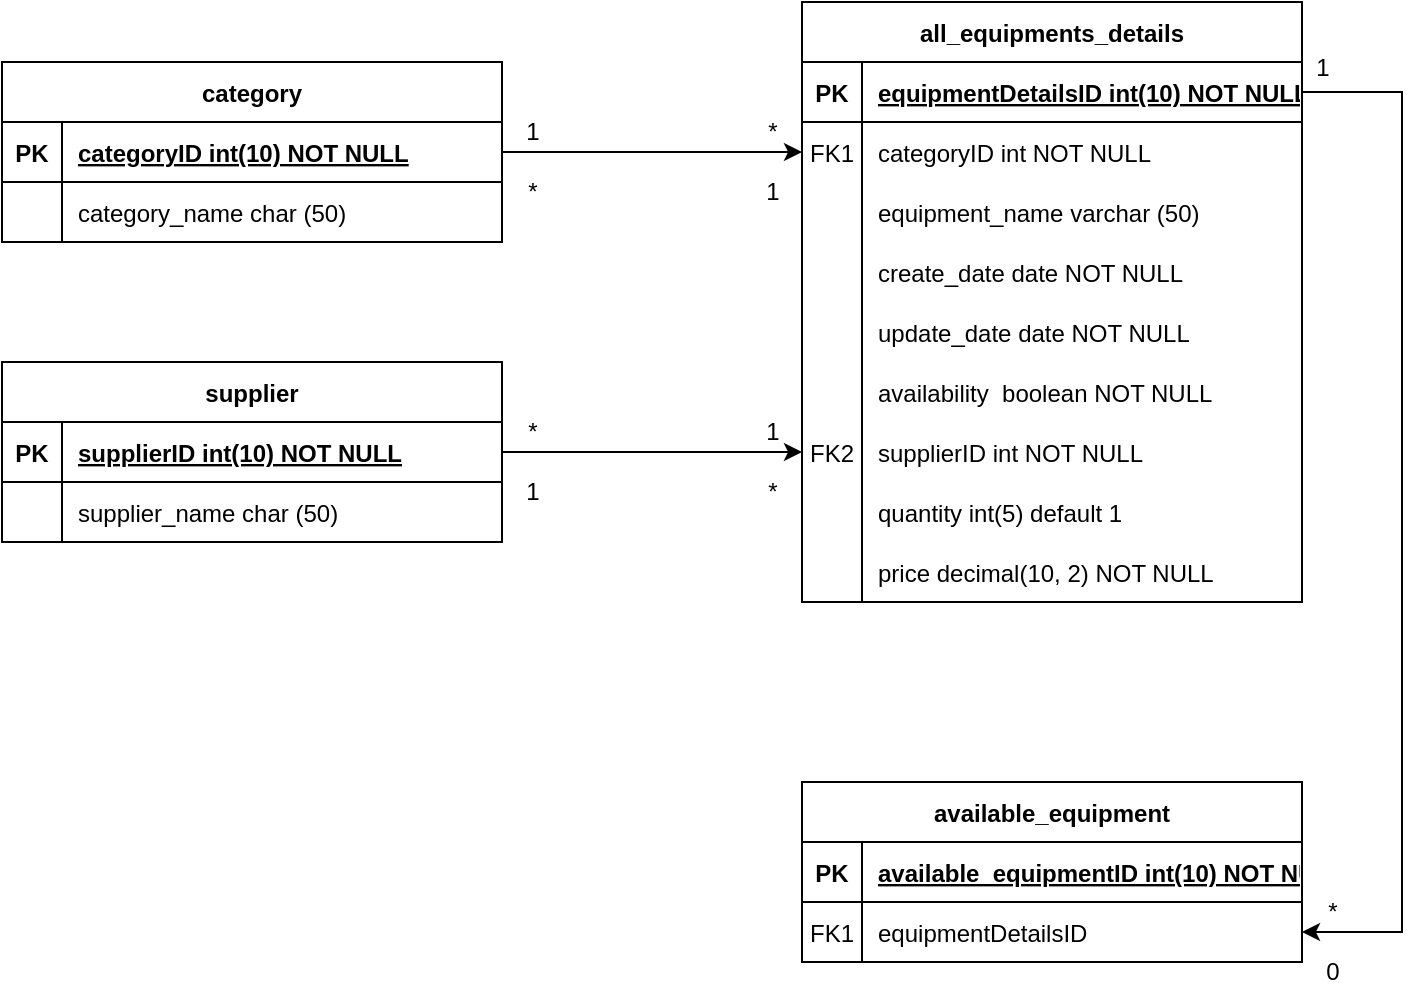<mxfile version="22.0.3" type="github">
  <diagram id="R2lEEEUBdFMjLlhIrx00" name="Page-1">
    <mxGraphModel dx="1799" dy="1227" grid="1" gridSize="10" guides="1" tooltips="1" connect="1" arrows="1" fold="1" page="1" pageScale="1" pageWidth="850" pageHeight="1100" math="0" shadow="0" extFonts="Permanent Marker^https://fonts.googleapis.com/css?family=Permanent+Marker">
      <root>
        <mxCell id="0" />
        <mxCell id="1" parent="0" />
        <mxCell id="yoo4tb2gtprpuoO6KkAS-55" value="category" style="shape=table;startSize=30;container=1;collapsible=1;childLayout=tableLayout;fixedRows=1;rowLines=0;fontStyle=1;align=center;resizeLast=1;" vertex="1" parent="1">
          <mxGeometry x="-810" y="160" width="250" height="90" as="geometry" />
        </mxCell>
        <mxCell id="yoo4tb2gtprpuoO6KkAS-56" value="" style="shape=partialRectangle;collapsible=0;dropTarget=0;pointerEvents=0;fillColor=none;points=[[0,0.5],[1,0.5]];portConstraint=eastwest;top=0;left=0;right=0;bottom=1;" vertex="1" parent="yoo4tb2gtprpuoO6KkAS-55">
          <mxGeometry y="30" width="250" height="30" as="geometry" />
        </mxCell>
        <mxCell id="yoo4tb2gtprpuoO6KkAS-57" value="PK" style="shape=partialRectangle;overflow=hidden;connectable=0;fillColor=none;top=0;left=0;bottom=0;right=0;fontStyle=1;" vertex="1" parent="yoo4tb2gtprpuoO6KkAS-56">
          <mxGeometry width="30" height="30" as="geometry">
            <mxRectangle width="30" height="30" as="alternateBounds" />
          </mxGeometry>
        </mxCell>
        <mxCell id="yoo4tb2gtprpuoO6KkAS-58" value="categoryID int(10) NOT NULL " style="shape=partialRectangle;overflow=hidden;connectable=0;fillColor=none;top=0;left=0;bottom=0;right=0;align=left;spacingLeft=6;fontStyle=5;" vertex="1" parent="yoo4tb2gtprpuoO6KkAS-56">
          <mxGeometry x="30" width="220" height="30" as="geometry">
            <mxRectangle width="220" height="30" as="alternateBounds" />
          </mxGeometry>
        </mxCell>
        <mxCell id="yoo4tb2gtprpuoO6KkAS-62" value="" style="shape=partialRectangle;collapsible=0;dropTarget=0;pointerEvents=0;fillColor=none;points=[[0,0.5],[1,0.5]];portConstraint=eastwest;top=0;left=0;right=0;bottom=0;" vertex="1" parent="yoo4tb2gtprpuoO6KkAS-55">
          <mxGeometry y="60" width="250" height="30" as="geometry" />
        </mxCell>
        <mxCell id="yoo4tb2gtprpuoO6KkAS-63" value="" style="shape=partialRectangle;overflow=hidden;connectable=0;fillColor=none;top=0;left=0;bottom=0;right=0;" vertex="1" parent="yoo4tb2gtprpuoO6KkAS-62">
          <mxGeometry width="30" height="30" as="geometry">
            <mxRectangle width="30" height="30" as="alternateBounds" />
          </mxGeometry>
        </mxCell>
        <mxCell id="yoo4tb2gtprpuoO6KkAS-64" value="category_name char (50)" style="shape=partialRectangle;overflow=hidden;connectable=0;fillColor=none;top=0;left=0;bottom=0;right=0;align=left;spacingLeft=6;" vertex="1" parent="yoo4tb2gtprpuoO6KkAS-62">
          <mxGeometry x="30" width="220" height="30" as="geometry">
            <mxRectangle width="220" height="30" as="alternateBounds" />
          </mxGeometry>
        </mxCell>
        <mxCell id="yoo4tb2gtprpuoO6KkAS-80" value="supplier" style="shape=table;startSize=30;container=1;collapsible=1;childLayout=tableLayout;fixedRows=1;rowLines=0;fontStyle=1;align=center;resizeLast=1;" vertex="1" parent="1">
          <mxGeometry x="-810" y="310" width="250" height="90" as="geometry" />
        </mxCell>
        <mxCell id="yoo4tb2gtprpuoO6KkAS-81" value="" style="shape=partialRectangle;collapsible=0;dropTarget=0;pointerEvents=0;fillColor=none;points=[[0,0.5],[1,0.5]];portConstraint=eastwest;top=0;left=0;right=0;bottom=1;" vertex="1" parent="yoo4tb2gtprpuoO6KkAS-80">
          <mxGeometry y="30" width="250" height="30" as="geometry" />
        </mxCell>
        <mxCell id="yoo4tb2gtprpuoO6KkAS-82" value="PK" style="shape=partialRectangle;overflow=hidden;connectable=0;fillColor=none;top=0;left=0;bottom=0;right=0;fontStyle=1;" vertex="1" parent="yoo4tb2gtprpuoO6KkAS-81">
          <mxGeometry width="30" height="30" as="geometry">
            <mxRectangle width="30" height="30" as="alternateBounds" />
          </mxGeometry>
        </mxCell>
        <mxCell id="yoo4tb2gtprpuoO6KkAS-83" value="supplierID int(10) NOT NULL " style="shape=partialRectangle;overflow=hidden;connectable=0;fillColor=none;top=0;left=0;bottom=0;right=0;align=left;spacingLeft=6;fontStyle=5;" vertex="1" parent="yoo4tb2gtprpuoO6KkAS-81">
          <mxGeometry x="30" width="220" height="30" as="geometry">
            <mxRectangle width="220" height="30" as="alternateBounds" />
          </mxGeometry>
        </mxCell>
        <mxCell id="yoo4tb2gtprpuoO6KkAS-84" value="" style="shape=partialRectangle;collapsible=0;dropTarget=0;pointerEvents=0;fillColor=none;points=[[0,0.5],[1,0.5]];portConstraint=eastwest;top=0;left=0;right=0;bottom=0;" vertex="1" parent="yoo4tb2gtprpuoO6KkAS-80">
          <mxGeometry y="60" width="250" height="30" as="geometry" />
        </mxCell>
        <mxCell id="yoo4tb2gtprpuoO6KkAS-85" value="" style="shape=partialRectangle;overflow=hidden;connectable=0;fillColor=none;top=0;left=0;bottom=0;right=0;" vertex="1" parent="yoo4tb2gtprpuoO6KkAS-84">
          <mxGeometry width="30" height="30" as="geometry">
            <mxRectangle width="30" height="30" as="alternateBounds" />
          </mxGeometry>
        </mxCell>
        <mxCell id="yoo4tb2gtprpuoO6KkAS-86" value="supplier_name char (50)" style="shape=partialRectangle;overflow=hidden;connectable=0;fillColor=none;top=0;left=0;bottom=0;right=0;align=left;spacingLeft=6;" vertex="1" parent="yoo4tb2gtprpuoO6KkAS-84">
          <mxGeometry x="30" width="220" height="30" as="geometry">
            <mxRectangle width="220" height="30" as="alternateBounds" />
          </mxGeometry>
        </mxCell>
        <mxCell id="yoo4tb2gtprpuoO6KkAS-8" value="all_equipments_details" style="shape=table;startSize=30;container=1;collapsible=1;childLayout=tableLayout;fixedRows=1;rowLines=0;fontStyle=1;align=center;resizeLast=1;" vertex="1" parent="1">
          <mxGeometry x="-410" y="130" width="250" height="300" as="geometry" />
        </mxCell>
        <mxCell id="yoo4tb2gtprpuoO6KkAS-9" value="" style="shape=partialRectangle;collapsible=0;dropTarget=0;pointerEvents=0;fillColor=none;points=[[0,0.5],[1,0.5]];portConstraint=eastwest;top=0;left=0;right=0;bottom=1;" vertex="1" parent="yoo4tb2gtprpuoO6KkAS-8">
          <mxGeometry y="30" width="250" height="30" as="geometry" />
        </mxCell>
        <mxCell id="yoo4tb2gtprpuoO6KkAS-10" value="PK" style="shape=partialRectangle;overflow=hidden;connectable=0;fillColor=none;top=0;left=0;bottom=0;right=0;fontStyle=1;" vertex="1" parent="yoo4tb2gtprpuoO6KkAS-9">
          <mxGeometry width="30" height="30" as="geometry">
            <mxRectangle width="30" height="30" as="alternateBounds" />
          </mxGeometry>
        </mxCell>
        <mxCell id="yoo4tb2gtprpuoO6KkAS-11" value="equipmentDetailsID int(10) NOT NULL " style="shape=partialRectangle;overflow=hidden;connectable=0;fillColor=none;top=0;left=0;bottom=0;right=0;align=left;spacingLeft=6;fontStyle=5;" vertex="1" parent="yoo4tb2gtprpuoO6KkAS-9">
          <mxGeometry x="30" width="220" height="30" as="geometry">
            <mxRectangle width="220" height="30" as="alternateBounds" />
          </mxGeometry>
        </mxCell>
        <mxCell id="yoo4tb2gtprpuoO6KkAS-12" value="" style="shape=partialRectangle;collapsible=0;dropTarget=0;pointerEvents=0;fillColor=none;points=[[0,0.5],[1,0.5]];portConstraint=eastwest;top=0;left=0;right=0;bottom=0;" vertex="1" parent="yoo4tb2gtprpuoO6KkAS-8">
          <mxGeometry y="60" width="250" height="30" as="geometry" />
        </mxCell>
        <mxCell id="yoo4tb2gtprpuoO6KkAS-13" value="FK1" style="shape=partialRectangle;overflow=hidden;connectable=0;fillColor=none;top=0;left=0;bottom=0;right=0;" vertex="1" parent="yoo4tb2gtprpuoO6KkAS-12">
          <mxGeometry width="30" height="30" as="geometry">
            <mxRectangle width="30" height="30" as="alternateBounds" />
          </mxGeometry>
        </mxCell>
        <mxCell id="yoo4tb2gtprpuoO6KkAS-14" value="categoryID int NOT NULL" style="shape=partialRectangle;overflow=hidden;connectable=0;fillColor=none;top=0;left=0;bottom=0;right=0;align=left;spacingLeft=6;" vertex="1" parent="yoo4tb2gtprpuoO6KkAS-12">
          <mxGeometry x="30" width="220" height="30" as="geometry">
            <mxRectangle width="220" height="30" as="alternateBounds" />
          </mxGeometry>
        </mxCell>
        <mxCell id="yoo4tb2gtprpuoO6KkAS-21" value="" style="shape=partialRectangle;collapsible=0;dropTarget=0;pointerEvents=0;fillColor=none;points=[[0,0.5],[1,0.5]];portConstraint=eastwest;top=0;left=0;right=0;bottom=0;" vertex="1" parent="yoo4tb2gtprpuoO6KkAS-8">
          <mxGeometry y="90" width="250" height="30" as="geometry" />
        </mxCell>
        <mxCell id="yoo4tb2gtprpuoO6KkAS-22" value="" style="shape=partialRectangle;overflow=hidden;connectable=0;fillColor=none;top=0;left=0;bottom=0;right=0;" vertex="1" parent="yoo4tb2gtprpuoO6KkAS-21">
          <mxGeometry width="30" height="30" as="geometry">
            <mxRectangle width="30" height="30" as="alternateBounds" />
          </mxGeometry>
        </mxCell>
        <mxCell id="yoo4tb2gtprpuoO6KkAS-23" value="equipment_name varchar (50)" style="shape=partialRectangle;overflow=hidden;connectable=0;fillColor=none;top=0;left=0;bottom=0;right=0;align=left;spacingLeft=6;" vertex="1" parent="yoo4tb2gtprpuoO6KkAS-21">
          <mxGeometry x="30" width="220" height="30" as="geometry">
            <mxRectangle width="220" height="30" as="alternateBounds" />
          </mxGeometry>
        </mxCell>
        <mxCell id="yoo4tb2gtprpuoO6KkAS-24" value="" style="shape=partialRectangle;collapsible=0;dropTarget=0;pointerEvents=0;fillColor=none;points=[[0,0.5],[1,0.5]];portConstraint=eastwest;top=0;left=0;right=0;bottom=0;" vertex="1" parent="yoo4tb2gtprpuoO6KkAS-8">
          <mxGeometry y="120" width="250" height="30" as="geometry" />
        </mxCell>
        <mxCell id="yoo4tb2gtprpuoO6KkAS-25" value="" style="shape=partialRectangle;overflow=hidden;connectable=0;fillColor=none;top=0;left=0;bottom=0;right=0;" vertex="1" parent="yoo4tb2gtprpuoO6KkAS-24">
          <mxGeometry width="30" height="30" as="geometry">
            <mxRectangle width="30" height="30" as="alternateBounds" />
          </mxGeometry>
        </mxCell>
        <mxCell id="yoo4tb2gtprpuoO6KkAS-26" value="create_date date NOT NULL" style="shape=partialRectangle;overflow=hidden;connectable=0;fillColor=none;top=0;left=0;bottom=0;right=0;align=left;spacingLeft=6;" vertex="1" parent="yoo4tb2gtprpuoO6KkAS-24">
          <mxGeometry x="30" width="220" height="30" as="geometry">
            <mxRectangle width="220" height="30" as="alternateBounds" />
          </mxGeometry>
        </mxCell>
        <mxCell id="yoo4tb2gtprpuoO6KkAS-27" value="" style="shape=partialRectangle;collapsible=0;dropTarget=0;pointerEvents=0;fillColor=none;points=[[0,0.5],[1,0.5]];portConstraint=eastwest;top=0;left=0;right=0;bottom=0;" vertex="1" parent="yoo4tb2gtprpuoO6KkAS-8">
          <mxGeometry y="150" width="250" height="30" as="geometry" />
        </mxCell>
        <mxCell id="yoo4tb2gtprpuoO6KkAS-28" value="" style="shape=partialRectangle;overflow=hidden;connectable=0;fillColor=none;top=0;left=0;bottom=0;right=0;" vertex="1" parent="yoo4tb2gtprpuoO6KkAS-27">
          <mxGeometry width="30" height="30" as="geometry">
            <mxRectangle width="30" height="30" as="alternateBounds" />
          </mxGeometry>
        </mxCell>
        <mxCell id="yoo4tb2gtprpuoO6KkAS-29" value="update_date date NOT NULL" style="shape=partialRectangle;overflow=hidden;connectable=0;fillColor=none;top=0;left=0;bottom=0;right=0;align=left;spacingLeft=6;" vertex="1" parent="yoo4tb2gtprpuoO6KkAS-27">
          <mxGeometry x="30" width="220" height="30" as="geometry">
            <mxRectangle width="220" height="30" as="alternateBounds" />
          </mxGeometry>
        </mxCell>
        <mxCell id="yoo4tb2gtprpuoO6KkAS-30" value="" style="shape=partialRectangle;collapsible=0;dropTarget=0;pointerEvents=0;fillColor=none;points=[[0,0.5],[1,0.5]];portConstraint=eastwest;top=0;left=0;right=0;bottom=0;" vertex="1" parent="yoo4tb2gtprpuoO6KkAS-8">
          <mxGeometry y="180" width="250" height="30" as="geometry" />
        </mxCell>
        <mxCell id="yoo4tb2gtprpuoO6KkAS-31" value="" style="shape=partialRectangle;overflow=hidden;connectable=0;fillColor=none;top=0;left=0;bottom=0;right=0;" vertex="1" parent="yoo4tb2gtprpuoO6KkAS-30">
          <mxGeometry width="30" height="30" as="geometry">
            <mxRectangle width="30" height="30" as="alternateBounds" />
          </mxGeometry>
        </mxCell>
        <mxCell id="yoo4tb2gtprpuoO6KkAS-32" value="availability  boolean NOT NULL" style="shape=partialRectangle;overflow=hidden;connectable=0;fillColor=none;top=0;left=0;bottom=0;right=0;align=left;spacingLeft=6;" vertex="1" parent="yoo4tb2gtprpuoO6KkAS-30">
          <mxGeometry x="30" width="220" height="30" as="geometry">
            <mxRectangle width="220" height="30" as="alternateBounds" />
          </mxGeometry>
        </mxCell>
        <mxCell id="yoo4tb2gtprpuoO6KkAS-77" value="" style="shape=partialRectangle;collapsible=0;dropTarget=0;pointerEvents=0;fillColor=none;points=[[0,0.5],[1,0.5]];portConstraint=eastwest;top=0;left=0;right=0;bottom=0;" vertex="1" parent="yoo4tb2gtprpuoO6KkAS-8">
          <mxGeometry y="210" width="250" height="30" as="geometry" />
        </mxCell>
        <mxCell id="yoo4tb2gtprpuoO6KkAS-78" value="FK2" style="shape=partialRectangle;overflow=hidden;connectable=0;fillColor=none;top=0;left=0;bottom=0;right=0;" vertex="1" parent="yoo4tb2gtprpuoO6KkAS-77">
          <mxGeometry width="30" height="30" as="geometry">
            <mxRectangle width="30" height="30" as="alternateBounds" />
          </mxGeometry>
        </mxCell>
        <mxCell id="yoo4tb2gtprpuoO6KkAS-79" value="supplierID int NOT NULL" style="shape=partialRectangle;overflow=hidden;connectable=0;fillColor=none;top=0;left=0;bottom=0;right=0;align=left;spacingLeft=6;" vertex="1" parent="yoo4tb2gtprpuoO6KkAS-77">
          <mxGeometry x="30" width="220" height="30" as="geometry">
            <mxRectangle width="220" height="30" as="alternateBounds" />
          </mxGeometry>
        </mxCell>
        <mxCell id="yoo4tb2gtprpuoO6KkAS-90" value="" style="shape=partialRectangle;collapsible=0;dropTarget=0;pointerEvents=0;fillColor=none;points=[[0,0.5],[1,0.5]];portConstraint=eastwest;top=0;left=0;right=0;bottom=0;" vertex="1" parent="yoo4tb2gtprpuoO6KkAS-8">
          <mxGeometry y="240" width="250" height="30" as="geometry" />
        </mxCell>
        <mxCell id="yoo4tb2gtprpuoO6KkAS-91" value="" style="shape=partialRectangle;overflow=hidden;connectable=0;fillColor=none;top=0;left=0;bottom=0;right=0;" vertex="1" parent="yoo4tb2gtprpuoO6KkAS-90">
          <mxGeometry width="30" height="30" as="geometry">
            <mxRectangle width="30" height="30" as="alternateBounds" />
          </mxGeometry>
        </mxCell>
        <mxCell id="yoo4tb2gtprpuoO6KkAS-92" value="quantity int(5) default 1" style="shape=partialRectangle;overflow=hidden;connectable=0;fillColor=none;top=0;left=0;bottom=0;right=0;align=left;spacingLeft=6;" vertex="1" parent="yoo4tb2gtprpuoO6KkAS-90">
          <mxGeometry x="30" width="220" height="30" as="geometry">
            <mxRectangle width="220" height="30" as="alternateBounds" />
          </mxGeometry>
        </mxCell>
        <mxCell id="yoo4tb2gtprpuoO6KkAS-123" value="" style="shape=partialRectangle;collapsible=0;dropTarget=0;pointerEvents=0;fillColor=none;points=[[0,0.5],[1,0.5]];portConstraint=eastwest;top=0;left=0;right=0;bottom=0;" vertex="1" parent="yoo4tb2gtprpuoO6KkAS-8">
          <mxGeometry y="270" width="250" height="30" as="geometry" />
        </mxCell>
        <mxCell id="yoo4tb2gtprpuoO6KkAS-124" value="" style="shape=partialRectangle;overflow=hidden;connectable=0;fillColor=none;top=0;left=0;bottom=0;right=0;" vertex="1" parent="yoo4tb2gtprpuoO6KkAS-123">
          <mxGeometry width="30" height="30" as="geometry">
            <mxRectangle width="30" height="30" as="alternateBounds" />
          </mxGeometry>
        </mxCell>
        <mxCell id="yoo4tb2gtprpuoO6KkAS-125" value="price decimal(10, 2) NOT NULL" style="shape=partialRectangle;overflow=hidden;connectable=0;fillColor=none;top=0;left=0;bottom=0;right=0;align=left;spacingLeft=6;" vertex="1" parent="yoo4tb2gtprpuoO6KkAS-123">
          <mxGeometry x="30" width="220" height="30" as="geometry">
            <mxRectangle width="220" height="30" as="alternateBounds" />
          </mxGeometry>
        </mxCell>
        <mxCell id="yoo4tb2gtprpuoO6KkAS-117" style="edgeStyle=orthogonalEdgeStyle;rounded=0;orthogonalLoop=1;jettySize=auto;html=1;exitX=1;exitY=0.5;exitDx=0;exitDy=0;entryX=0;entryY=0.5;entryDx=0;entryDy=0;" edge="1" parent="1" source="yoo4tb2gtprpuoO6KkAS-56" target="yoo4tb2gtprpuoO6KkAS-12">
          <mxGeometry relative="1" as="geometry" />
        </mxCell>
        <mxCell id="yoo4tb2gtprpuoO6KkAS-118" style="edgeStyle=orthogonalEdgeStyle;rounded=0;orthogonalLoop=1;jettySize=auto;html=1;exitX=1;exitY=0.5;exitDx=0;exitDy=0;entryX=0;entryY=0.5;entryDx=0;entryDy=0;" edge="1" parent="1" source="yoo4tb2gtprpuoO6KkAS-81" target="yoo4tb2gtprpuoO6KkAS-77">
          <mxGeometry relative="1" as="geometry" />
        </mxCell>
        <mxCell id="yoo4tb2gtprpuoO6KkAS-119" value="1" style="text;html=1;align=center;verticalAlign=middle;resizable=0;points=[];autosize=1;strokeColor=none;fillColor=none;" vertex="1" parent="1">
          <mxGeometry x="-440" y="210" width="30" height="30" as="geometry" />
        </mxCell>
        <mxCell id="yoo4tb2gtprpuoO6KkAS-120" value="1" style="text;html=1;align=center;verticalAlign=middle;resizable=0;points=[];autosize=1;strokeColor=none;fillColor=none;" vertex="1" parent="1">
          <mxGeometry x="-560" y="180" width="30" height="30" as="geometry" />
        </mxCell>
        <mxCell id="yoo4tb2gtprpuoO6KkAS-121" value="*" style="text;html=1;align=center;verticalAlign=middle;resizable=0;points=[];autosize=1;strokeColor=none;fillColor=none;" vertex="1" parent="1">
          <mxGeometry x="-440" y="360" width="30" height="30" as="geometry" />
        </mxCell>
        <mxCell id="yoo4tb2gtprpuoO6KkAS-122" value="*" style="text;html=1;align=center;verticalAlign=middle;resizable=0;points=[];autosize=1;strokeColor=none;fillColor=none;" vertex="1" parent="1">
          <mxGeometry x="-560" y="330" width="30" height="30" as="geometry" />
        </mxCell>
        <mxCell id="yoo4tb2gtprpuoO6KkAS-126" value="available_equipment" style="shape=table;startSize=30;container=1;collapsible=1;childLayout=tableLayout;fixedRows=1;rowLines=0;fontStyle=1;align=center;resizeLast=1;" vertex="1" parent="1">
          <mxGeometry x="-410" y="520" width="250" height="90" as="geometry" />
        </mxCell>
        <mxCell id="yoo4tb2gtprpuoO6KkAS-127" value="" style="shape=partialRectangle;collapsible=0;dropTarget=0;pointerEvents=0;fillColor=none;points=[[0,0.5],[1,0.5]];portConstraint=eastwest;top=0;left=0;right=0;bottom=1;" vertex="1" parent="yoo4tb2gtprpuoO6KkAS-126">
          <mxGeometry y="30" width="250" height="30" as="geometry" />
        </mxCell>
        <mxCell id="yoo4tb2gtprpuoO6KkAS-128" value="PK" style="shape=partialRectangle;overflow=hidden;connectable=0;fillColor=none;top=0;left=0;bottom=0;right=0;fontStyle=1;" vertex="1" parent="yoo4tb2gtprpuoO6KkAS-127">
          <mxGeometry width="30" height="30" as="geometry">
            <mxRectangle width="30" height="30" as="alternateBounds" />
          </mxGeometry>
        </mxCell>
        <mxCell id="yoo4tb2gtprpuoO6KkAS-129" value="available_equipmentID int(10) NOT NULL " style="shape=partialRectangle;overflow=hidden;connectable=0;fillColor=none;top=0;left=0;bottom=0;right=0;align=left;spacingLeft=6;fontStyle=5;" vertex="1" parent="yoo4tb2gtprpuoO6KkAS-127">
          <mxGeometry x="30" width="220" height="30" as="geometry">
            <mxRectangle width="220" height="30" as="alternateBounds" />
          </mxGeometry>
        </mxCell>
        <mxCell id="yoo4tb2gtprpuoO6KkAS-130" value="" style="shape=partialRectangle;collapsible=0;dropTarget=0;pointerEvents=0;fillColor=none;points=[[0,0.5],[1,0.5]];portConstraint=eastwest;top=0;left=0;right=0;bottom=0;" vertex="1" parent="yoo4tb2gtprpuoO6KkAS-126">
          <mxGeometry y="60" width="250" height="30" as="geometry" />
        </mxCell>
        <mxCell id="yoo4tb2gtprpuoO6KkAS-131" value="FK1" style="shape=partialRectangle;overflow=hidden;connectable=0;fillColor=none;top=0;left=0;bottom=0;right=0;" vertex="1" parent="yoo4tb2gtprpuoO6KkAS-130">
          <mxGeometry width="30" height="30" as="geometry">
            <mxRectangle width="30" height="30" as="alternateBounds" />
          </mxGeometry>
        </mxCell>
        <mxCell id="yoo4tb2gtprpuoO6KkAS-132" value="equipmentDetailsID" style="shape=partialRectangle;overflow=hidden;connectable=0;fillColor=none;top=0;left=0;bottom=0;right=0;align=left;spacingLeft=6;" vertex="1" parent="yoo4tb2gtprpuoO6KkAS-130">
          <mxGeometry x="30" width="220" height="30" as="geometry">
            <mxRectangle width="220" height="30" as="alternateBounds" />
          </mxGeometry>
        </mxCell>
        <mxCell id="yoo4tb2gtprpuoO6KkAS-142" style="edgeStyle=orthogonalEdgeStyle;rounded=0;orthogonalLoop=1;jettySize=auto;html=1;exitX=1;exitY=0.5;exitDx=0;exitDy=0;entryX=1;entryY=0.5;entryDx=0;entryDy=0;" edge="1" parent="1" source="yoo4tb2gtprpuoO6KkAS-9" target="yoo4tb2gtprpuoO6KkAS-130">
          <mxGeometry relative="1" as="geometry">
            <mxPoint x="-140" y="595" as="targetPoint" />
            <Array as="points">
              <mxPoint x="-110" y="175" />
              <mxPoint x="-110" y="595" />
            </Array>
          </mxGeometry>
        </mxCell>
        <mxCell id="yoo4tb2gtprpuoO6KkAS-143" value="*" style="text;html=1;align=center;verticalAlign=middle;resizable=0;points=[];autosize=1;strokeColor=none;fillColor=none;" vertex="1" parent="1">
          <mxGeometry x="-160" y="570" width="30" height="30" as="geometry" />
        </mxCell>
        <mxCell id="yoo4tb2gtprpuoO6KkAS-144" value="0" style="text;html=1;align=center;verticalAlign=middle;resizable=0;points=[];autosize=1;strokeColor=none;fillColor=none;" vertex="1" parent="1">
          <mxGeometry x="-160" y="600" width="30" height="30" as="geometry" />
        </mxCell>
        <mxCell id="yoo4tb2gtprpuoO6KkAS-145" value="1" style="text;html=1;align=center;verticalAlign=middle;resizable=0;points=[];autosize=1;strokeColor=none;fillColor=none;" vertex="1" parent="1">
          <mxGeometry x="-560" y="360" width="30" height="30" as="geometry" />
        </mxCell>
        <mxCell id="yoo4tb2gtprpuoO6KkAS-146" value="*" style="text;html=1;align=center;verticalAlign=middle;resizable=0;points=[];autosize=1;strokeColor=none;fillColor=none;" vertex="1" parent="1">
          <mxGeometry x="-440" y="180" width="30" height="30" as="geometry" />
        </mxCell>
        <mxCell id="yoo4tb2gtprpuoO6KkAS-147" value="*" style="text;html=1;align=center;verticalAlign=middle;resizable=0;points=[];autosize=1;strokeColor=none;fillColor=none;" vertex="1" parent="1">
          <mxGeometry x="-560" y="210" width="30" height="30" as="geometry" />
        </mxCell>
        <mxCell id="yoo4tb2gtprpuoO6KkAS-148" value="1" style="text;html=1;align=center;verticalAlign=middle;resizable=0;points=[];autosize=1;strokeColor=none;fillColor=none;" vertex="1" parent="1">
          <mxGeometry x="-440" y="330" width="30" height="30" as="geometry" />
        </mxCell>
        <mxCell id="yoo4tb2gtprpuoO6KkAS-149" value="1" style="text;html=1;align=center;verticalAlign=middle;resizable=0;points=[];autosize=1;strokeColor=none;fillColor=none;" vertex="1" parent="1">
          <mxGeometry x="-165" y="148" width="30" height="30" as="geometry" />
        </mxCell>
      </root>
    </mxGraphModel>
  </diagram>
</mxfile>
